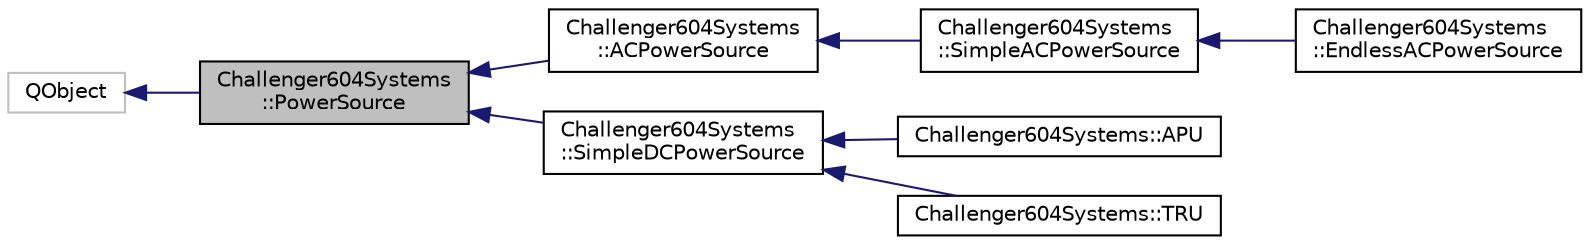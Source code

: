 digraph "Challenger604Systems::PowerSource"
{
  edge [fontname="Helvetica",fontsize="10",labelfontname="Helvetica",labelfontsize="10"];
  node [fontname="Helvetica",fontsize="10",shape=record];
  rankdir="LR";
  Node1 [label="Challenger604Systems\l::PowerSource",height=0.2,width=0.4,color="black", fillcolor="grey75", style="filled" fontcolor="black"];
  Node2 -> Node1 [dir="back",color="midnightblue",fontsize="10",style="solid",fontname="Helvetica"];
  Node2 [label="QObject",height=0.2,width=0.4,color="grey75", fillcolor="white", style="filled"];
  Node1 -> Node3 [dir="back",color="midnightblue",fontsize="10",style="solid",fontname="Helvetica"];
  Node3 [label="Challenger604Systems\l::ACPowerSource",height=0.2,width=0.4,color="black", fillcolor="white", style="filled",URL="$class_challenger604_systems_1_1_a_c_power_source.html"];
  Node3 -> Node4 [dir="back",color="midnightblue",fontsize="10",style="solid",fontname="Helvetica"];
  Node4 [label="Challenger604Systems\l::SimpleACPowerSource",height=0.2,width=0.4,color="black", fillcolor="white", style="filled",URL="$class_challenger604_systems_1_1_simple_a_c_power_source.html"];
  Node4 -> Node5 [dir="back",color="midnightblue",fontsize="10",style="solid",fontname="Helvetica"];
  Node5 [label="Challenger604Systems\l::EndlessACPowerSource",height=0.2,width=0.4,color="black", fillcolor="white", style="filled",URL="$class_challenger604_systems_1_1_endless_a_c_power_source.html",tooltip="A power source that provides endless (up to 1.7976931348623157 * 10^308 watts) of AC power at exactly..."];
  Node1 -> Node6 [dir="back",color="midnightblue",fontsize="10",style="solid",fontname="Helvetica"];
  Node6 [label="Challenger604Systems\l::SimpleDCPowerSource",height=0.2,width=0.4,color="black", fillcolor="white", style="filled",URL="$class_challenger604_systems_1_1_simple_d_c_power_source.html"];
  Node6 -> Node7 [dir="back",color="midnightblue",fontsize="10",style="solid",fontname="Helvetica"];
  Node7 [label="Challenger604Systems::APU",height=0.2,width=0.4,color="black", fillcolor="white", style="filled",URL="$class_challenger604_systems_1_1_a_p_u.html",tooltip="The aircraft Auxilliary Power Unit."];
  Node6 -> Node8 [dir="back",color="midnightblue",fontsize="10",style="solid",fontname="Helvetica"];
  Node8 [label="Challenger604Systems::TRU",height=0.2,width=0.4,color="black", fillcolor="white", style="filled",URL="$class_challenger604_systems_1_1_t_r_u.html",tooltip="Simulates a Transformer-Rectifier Unit This converts AC into DC. Currently, the imperfect efficiency ..."];
}
